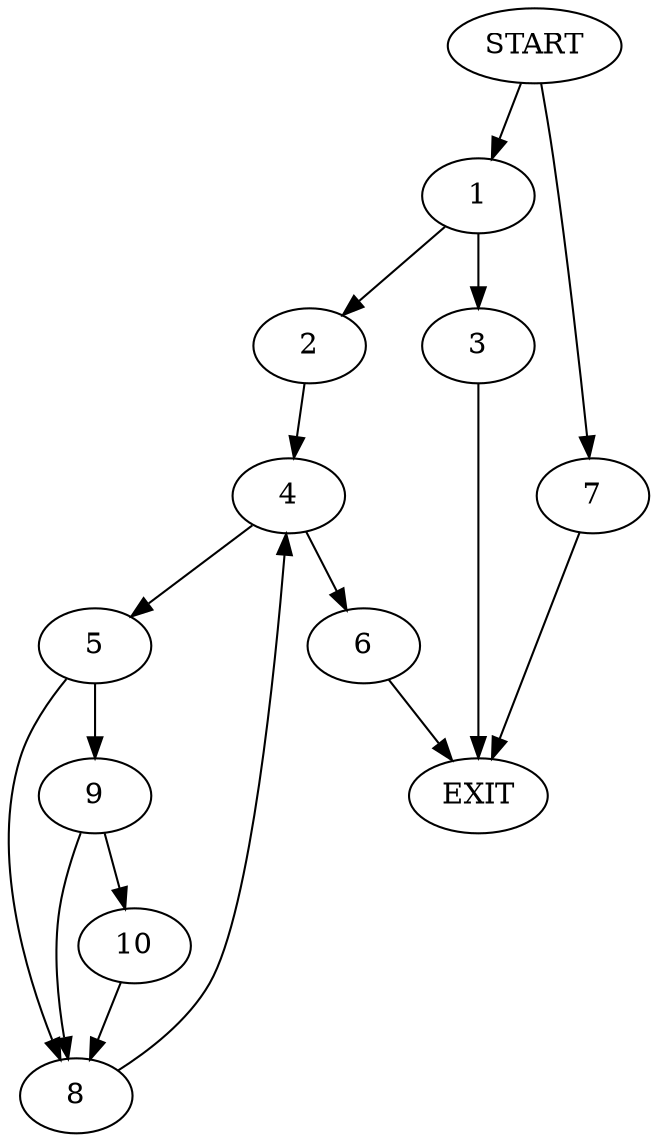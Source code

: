 digraph {
0 [label="START"]
11 [label="EXIT"]
0 -> 1
1 -> 2
1 -> 3
3 -> 11
2 -> 4
4 -> 5
4 -> 6
0 -> 7
7 -> 11
5 -> 8
5 -> 9
6 -> 11
8 -> 4
9 -> 8
9 -> 10
10 -> 8
}
